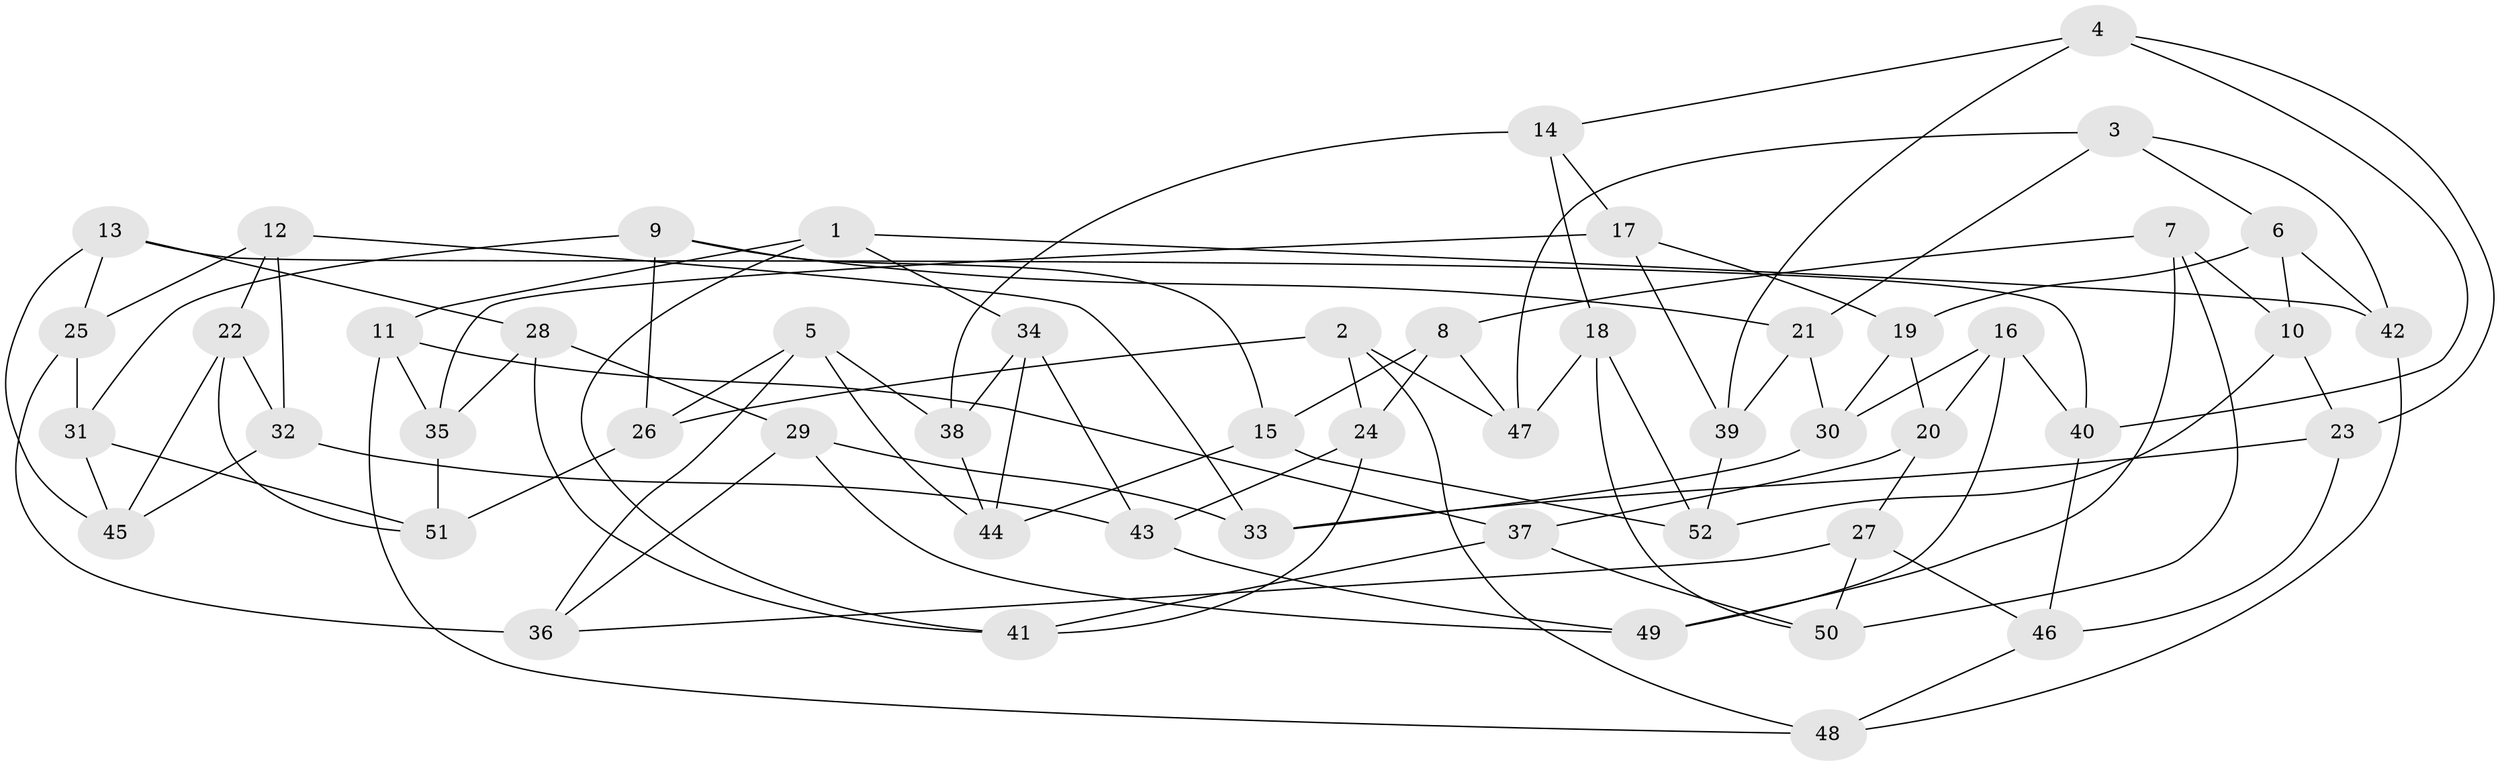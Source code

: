 // coarse degree distribution, {6: 0.5483870967741935, 4: 0.25806451612903225, 3: 0.0967741935483871, 5: 0.0967741935483871}
// Generated by graph-tools (version 1.1) at 2025/52/02/27/25 19:52:35]
// undirected, 52 vertices, 104 edges
graph export_dot {
graph [start="1"]
  node [color=gray90,style=filled];
  1;
  2;
  3;
  4;
  5;
  6;
  7;
  8;
  9;
  10;
  11;
  12;
  13;
  14;
  15;
  16;
  17;
  18;
  19;
  20;
  21;
  22;
  23;
  24;
  25;
  26;
  27;
  28;
  29;
  30;
  31;
  32;
  33;
  34;
  35;
  36;
  37;
  38;
  39;
  40;
  41;
  42;
  43;
  44;
  45;
  46;
  47;
  48;
  49;
  50;
  51;
  52;
  1 -- 41;
  1 -- 34;
  1 -- 11;
  1 -- 42;
  2 -- 48;
  2 -- 47;
  2 -- 24;
  2 -- 26;
  3 -- 6;
  3 -- 21;
  3 -- 42;
  3 -- 47;
  4 -- 14;
  4 -- 40;
  4 -- 39;
  4 -- 23;
  5 -- 38;
  5 -- 36;
  5 -- 44;
  5 -- 26;
  6 -- 10;
  6 -- 42;
  6 -- 19;
  7 -- 10;
  7 -- 49;
  7 -- 50;
  7 -- 8;
  8 -- 24;
  8 -- 47;
  8 -- 15;
  9 -- 31;
  9 -- 15;
  9 -- 26;
  9 -- 21;
  10 -- 52;
  10 -- 23;
  11 -- 35;
  11 -- 37;
  11 -- 48;
  12 -- 25;
  12 -- 32;
  12 -- 33;
  12 -- 22;
  13 -- 28;
  13 -- 25;
  13 -- 40;
  13 -- 45;
  14 -- 17;
  14 -- 38;
  14 -- 18;
  15 -- 52;
  15 -- 44;
  16 -- 40;
  16 -- 49;
  16 -- 20;
  16 -- 30;
  17 -- 35;
  17 -- 19;
  17 -- 39;
  18 -- 47;
  18 -- 52;
  18 -- 50;
  19 -- 30;
  19 -- 20;
  20 -- 27;
  20 -- 37;
  21 -- 39;
  21 -- 30;
  22 -- 32;
  22 -- 45;
  22 -- 51;
  23 -- 46;
  23 -- 33;
  24 -- 41;
  24 -- 43;
  25 -- 36;
  25 -- 31;
  26 -- 51;
  27 -- 50;
  27 -- 46;
  27 -- 36;
  28 -- 35;
  28 -- 41;
  28 -- 29;
  29 -- 49;
  29 -- 36;
  29 -- 33;
  30 -- 33;
  31 -- 45;
  31 -- 51;
  32 -- 45;
  32 -- 43;
  34 -- 44;
  34 -- 43;
  34 -- 38;
  35 -- 51;
  37 -- 50;
  37 -- 41;
  38 -- 44;
  39 -- 52;
  40 -- 46;
  42 -- 48;
  43 -- 49;
  46 -- 48;
}
